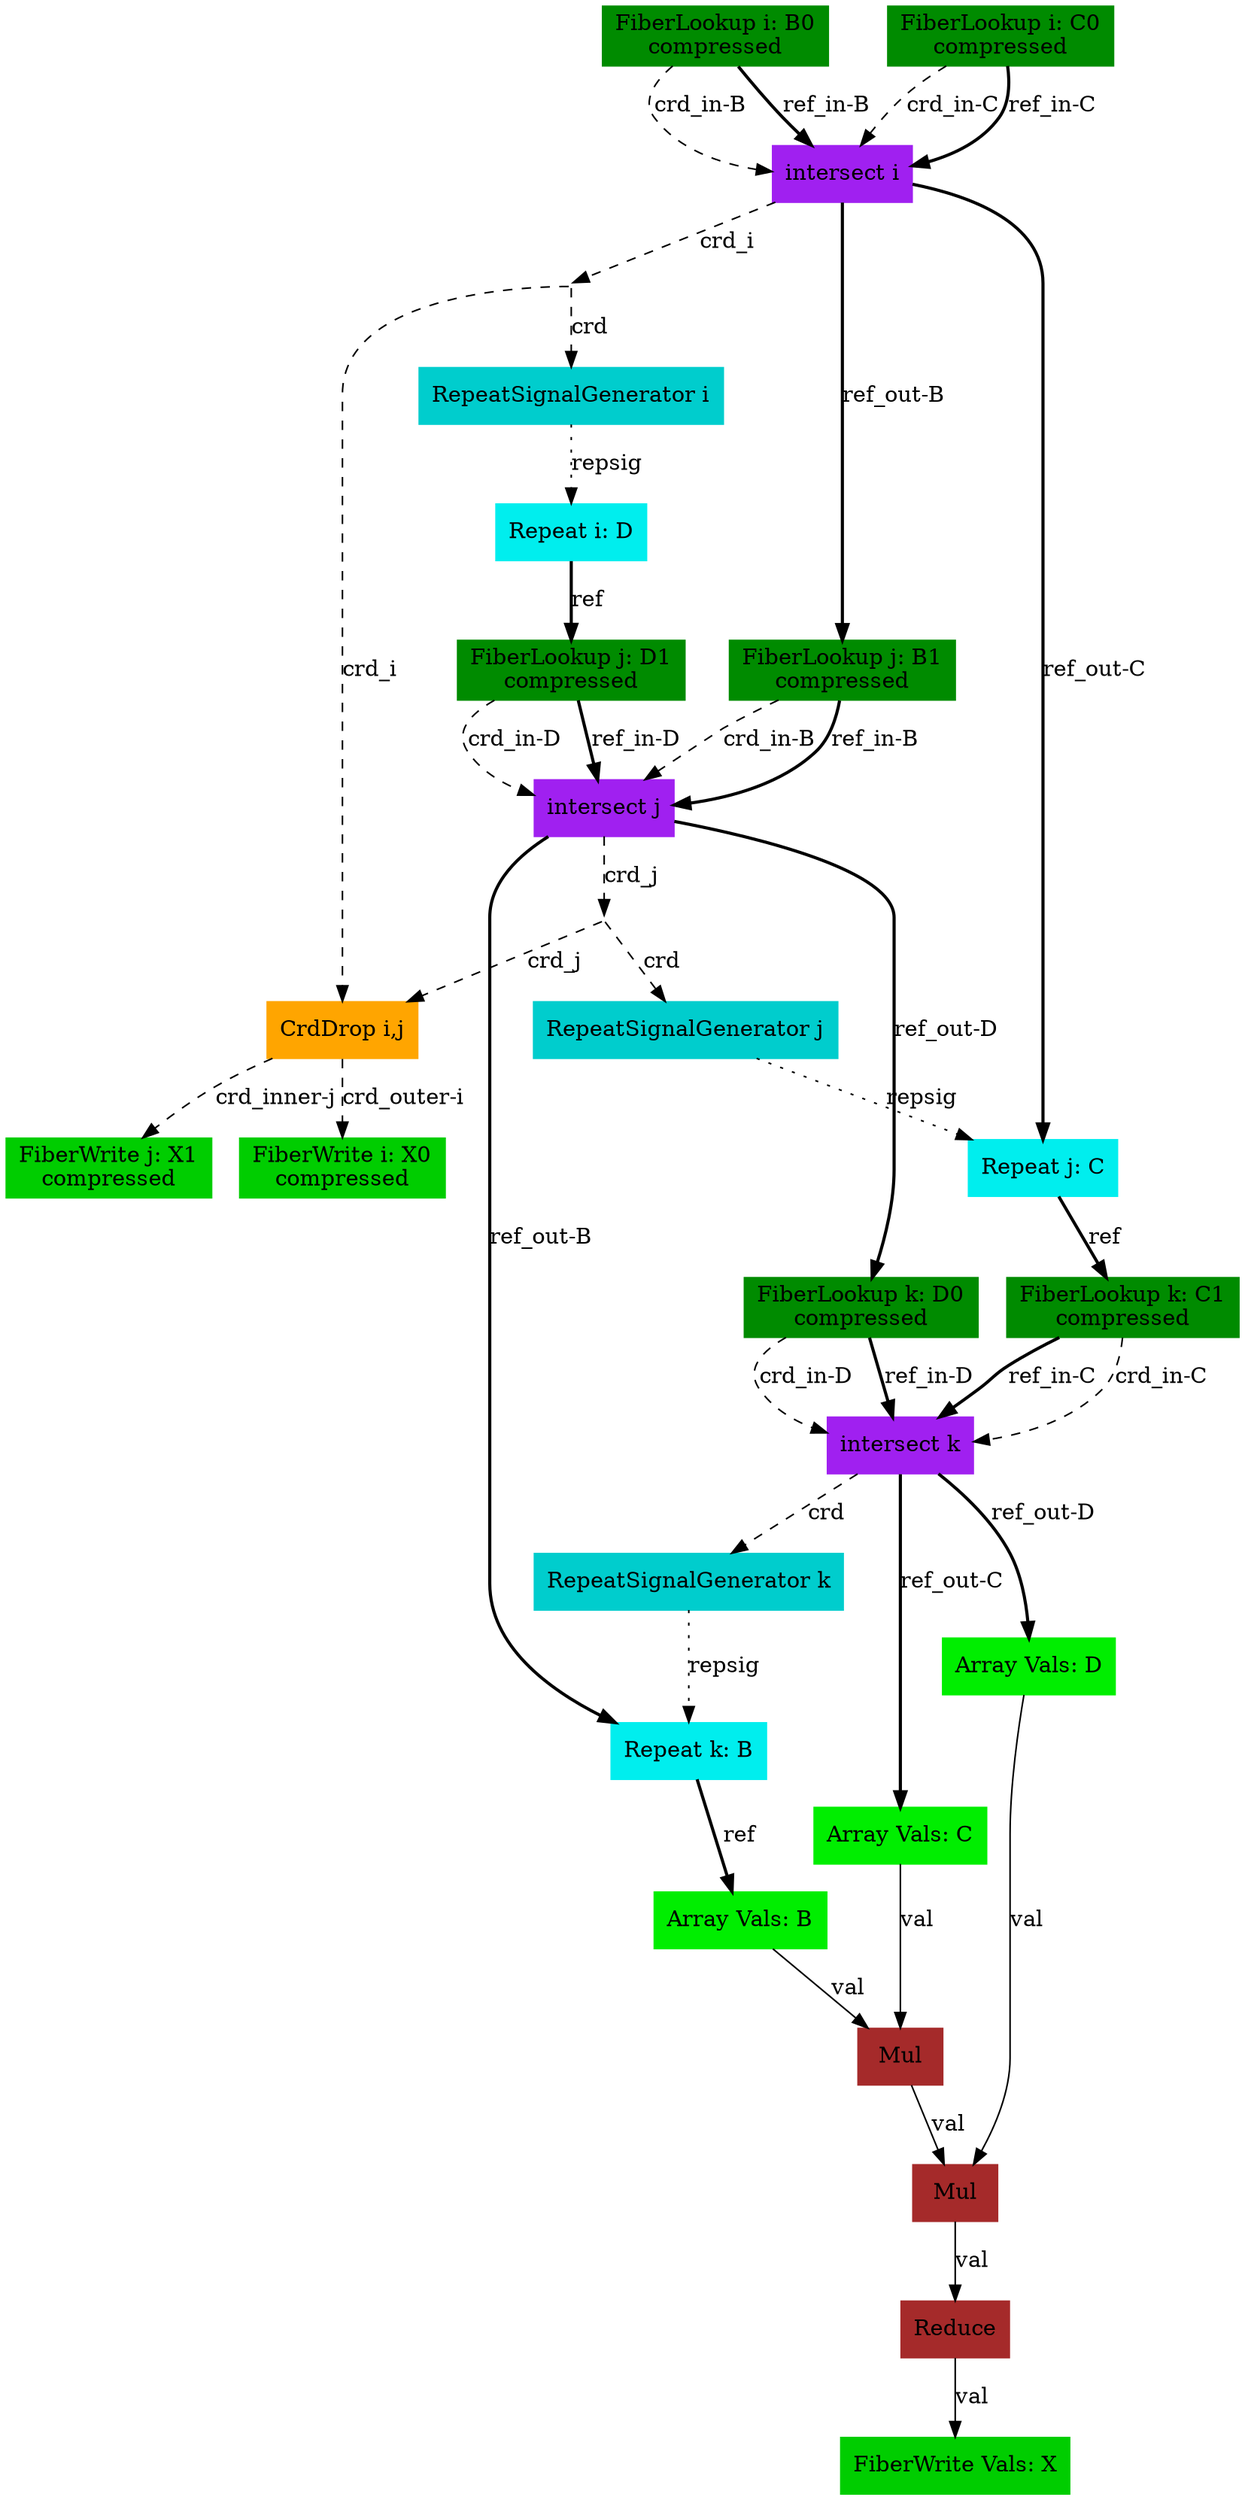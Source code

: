 digraph SAM {
    comment="X=ss01,B=ss01,C=ss01,D=ss10"
    25 [comment="type=fiberlookup,index=i,tensor=B,mode=0,format=compressed,src=true,root=true" label="FiberLookup i: B0\ncompressed" color=green4 shape=box style=filled type="fiberlookup" index="i" tensor="B" mode="0" format="compressed" src="true" root="true"]
    24 [comment="type=intersect,index=i" label="intersect i" color=purple shape=box style=filled type="intersect" index="i"]
    23 [comment="type=broadcast" shape=point style=invis type="broadcast"]
    9 [comment="type=crddrop,outer=i,inner=j" label="CrdDrop i,j" color=orange shape=box style=filled type="crddrop" outer="i" inner="j"]
    2 [comment="type=fiberwrite,index=i,tensor=X,mode=0,format=compressed,segsize=2,crdsize=B0_dim,sink=true" label="FiberWrite i: X0\ncompressed" color=green3 shape=box style=filled type="fiberwrite" index="i" tensor="X" mode="0" format="compressed" segsize="2" crdsize="B0_dim" sink="true"]
    1 [comment="type=fiberwrite,index=j,tensor=X,mode=1,format=compressed,segsize=B0_dim+1,crdsize=B0_dim*B1_dim,sink=true" label="FiberWrite j: X1\ncompressed" color=green3 shape=box style=filled type="fiberwrite" index="j" tensor="X" mode="1" format="compressed" segsize="B0_dim+1" crdsize="B0_dim*B1_dim" sink="true"]
    22 [comment="type=repsiggen,index=i" label="RepeatSignalGenerator i" color=cyan3 shape=box style=filled type="repsiggen" index="i"]
    21 [comment="type=repeat,index=i,tensor=D,root=true" label="Repeat i: D" color=cyan2 shape=box style=filled type="repeat" index="i" tensor="D" root="true"]
    20 [comment="type=fiberlookup,index=j,tensor=D,mode=1,format=compressed,src=true,root=false" label="FiberLookup j: D1\ncompressed" color=green4 shape=box style=filled type="fiberlookup" index="j" tensor="D" mode="1" format="compressed" src="true" root="false"]
    18 [comment="type=intersect,index=j" label="intersect j" color=purple shape=box style=filled type="intersect" index="j"]
    17 [comment="type=broadcast" shape=point style=invis type="broadcast"]
    16 [comment="type=repsiggen,index=j" label="RepeatSignalGenerator j" color=cyan3 shape=box style=filled type="repsiggen" index="j"]
    15 [comment="type=repeat,index=j,tensor=C,root=false" label="Repeat j: C" color=cyan2 shape=box style=filled type="repeat" index="j" tensor="C" root="false"]
    13 [comment="type=fiberlookup,index=k,tensor=C,mode=1,format=compressed,src=true,root=false" label="FiberLookup k: C1\ncompressed" color=green4 shape=box style=filled type="fiberlookup" index="k" tensor="C" mode="1" format="compressed" src="true" root="false"]
    12 [comment="type=intersect,index=k" label="intersect k" color=purple shape=box style=filled type="intersect" index="k"]
    11 [comment="type=repsiggen,index=k" label="RepeatSignalGenerator k" color=cyan3 shape=box style=filled type="repsiggen" index="k"]
    10 [comment="type=repeat,index=k,tensor=B,root=false" label="Repeat k: B" color=cyan2 shape=box style=filled type="repeat" index="k" tensor="B" root="false"]
    6 [comment="type=arrayvals,tensor=B" label="Array Vals: B" color=green2 shape=box style=filled type="arrayvals" tensor="B"]
    5 [comment="type=mul" label="Mul" color=brown shape=box style=filled type="mul"]
    4 [comment="type=mul" label="Mul" color=brown shape=box style=filled type="mul"]
    3 [comment="type=reduce" label="Reduce" color=brown shape=box style=filled type="reduce"]
    0 [comment="type=fiberwrite,mode=vals,tensor=X,size=1*B0_dim*B1_dim,sink=true" label="FiberWrite Vals: X" color=green3 shape=box style=filled type="fiberwrite" tensor="X" mode="vals" size="1*B0_dim*B1_dim" sink="true"]
    7 [comment="type=arrayvals,tensor=C" label="Array Vals: C" color=green2 shape=box style=filled type="arrayvals" tensor="C"]
    8 [comment="type=arrayvals,tensor=D" label="Array Vals: D" color=green2 shape=box style=filled type="arrayvals" tensor="D"]
    14 [comment="type=fiberlookup,index=k,tensor=D,mode=0,format=compressed,src=true,root=false" label="FiberLookup k: D0\ncompressed" color=green4 shape=box style=filled type="fiberlookup" index="k" tensor="D" mode="0" format="compressed" src="true" root="false"]
    19 [comment="type=fiberlookup,index=j,tensor=B,mode=1,format=compressed,src=true,root=false" label="FiberLookup j: B1\ncompressed" color=green4 shape=box style=filled type="fiberlookup" index="j" tensor="B" mode="1" format="compressed" src="true" root="false"]
    26 [comment="type=fiberlookup,index=i,tensor=C,mode=0,format=compressed,src=true,root=true" label="FiberLookup i: C0\ncompressed" color=green4 shape=box style=filled type="fiberlookup" index="i" tensor="C" mode="0" format="compressed" src="true" root="true"]
    25 -> 24 [label="crd_in-B" style=dashed type="crd" comment="in-B"]
    24 -> 23 [label="crd_i" style=dashed type="crd" comment="i"]
    23 -> 9 [label="crd_i" style=dashed type="crd" comment="i"]
    9 -> 2 [label="crd_outer-i" style=dashed type="crd" comment="outer-i"]
    9 -> 1 [label="crd_inner-j" style=dashed type="crd" comment="inner-j"]
    23 -> 22 [label="crd" style=dashed type="crd" comment=""]
    22 -> 21 [label="repsig" style=dotted type="repsig"]
    21 -> 20 [label="ref" style=bold type="ref"]
    20 -> 18 [label="crd_in-D" style=dashed type="crd" comment="in-D"]
    18 -> 17 [label="crd_j" style=dashed type="crd" comment="j"]
    17 -> 9 [label="crd_j" style=dashed type="crd" comment="j"]
    17 -> 16 [label="crd" style=dashed type="crd" comment=""]
    16 -> 15 [label="repsig" style=dotted type="repsig"]
    15 -> 13 [label="ref" style=bold type="ref"]
    13 -> 12 [label="crd_in-C" style=dashed type="crd" comment="in-C"]
    12 -> 11 [label="crd" style=dashed type="crd"]
    11 -> 10 [label="repsig" style=dotted type="repsig"]
    10 -> 6 [label="ref" style=bold type="ref"]
    6 -> 5 [label="val" type="val"]
    5 -> 4 [label="val" type="val"]
    4 -> 3 [label="val" type="val"]
    3 -> 0 [label="val" type="val"]
    12 -> 7 [label="ref_out-C" style=bold type="ref" comment="out-C"]
    7 -> 5 [label="val" type="val"]
    12 -> 8 [label="ref_out-D" style=bold type="ref" comment="out-D"]
    8 -> 4 [label="val" type="val"]
    13 -> 12 [label="ref_in-C" style=bold type="ref" comment="in-C"]
    18 -> 10 [label="ref_out-B" style=bold type="ref" comment="out-B"]
    18 -> 14 [label="ref_out-D" style=bold type="ref" comment="out-D"]
    14 -> 12 [label="crd_in-D" style=dashed type="crd" comment="in-D"]
    14 -> 12 [label="ref_in-D" style=bold type="ref" comment="in-D"]
    20 -> 18 [label="ref_in-D" style=bold type="ref" comment="in-D"]
    24 -> 19 [label="ref_out-B" style=bold type="ref" comment="out-B"]
    19 -> 18 [label="crd_in-B" style=dashed type="crd" comment="in-B"]
    19 -> 18 [label="ref_in-B" style=bold type="ref" comment="in-B"]
    24 -> 15 [label="ref_out-C" style=bold type="ref" comment="out-C"]
    25 -> 24 [label="ref_in-B" style=bold type="ref" comment="in-B"]
    26 -> 24 [label="crd_in-C" style=dashed type="crd" comment="in-C"]
    26 -> 24 [label="ref_in-C" style=bold type="ref" comment="in-C"]
}
